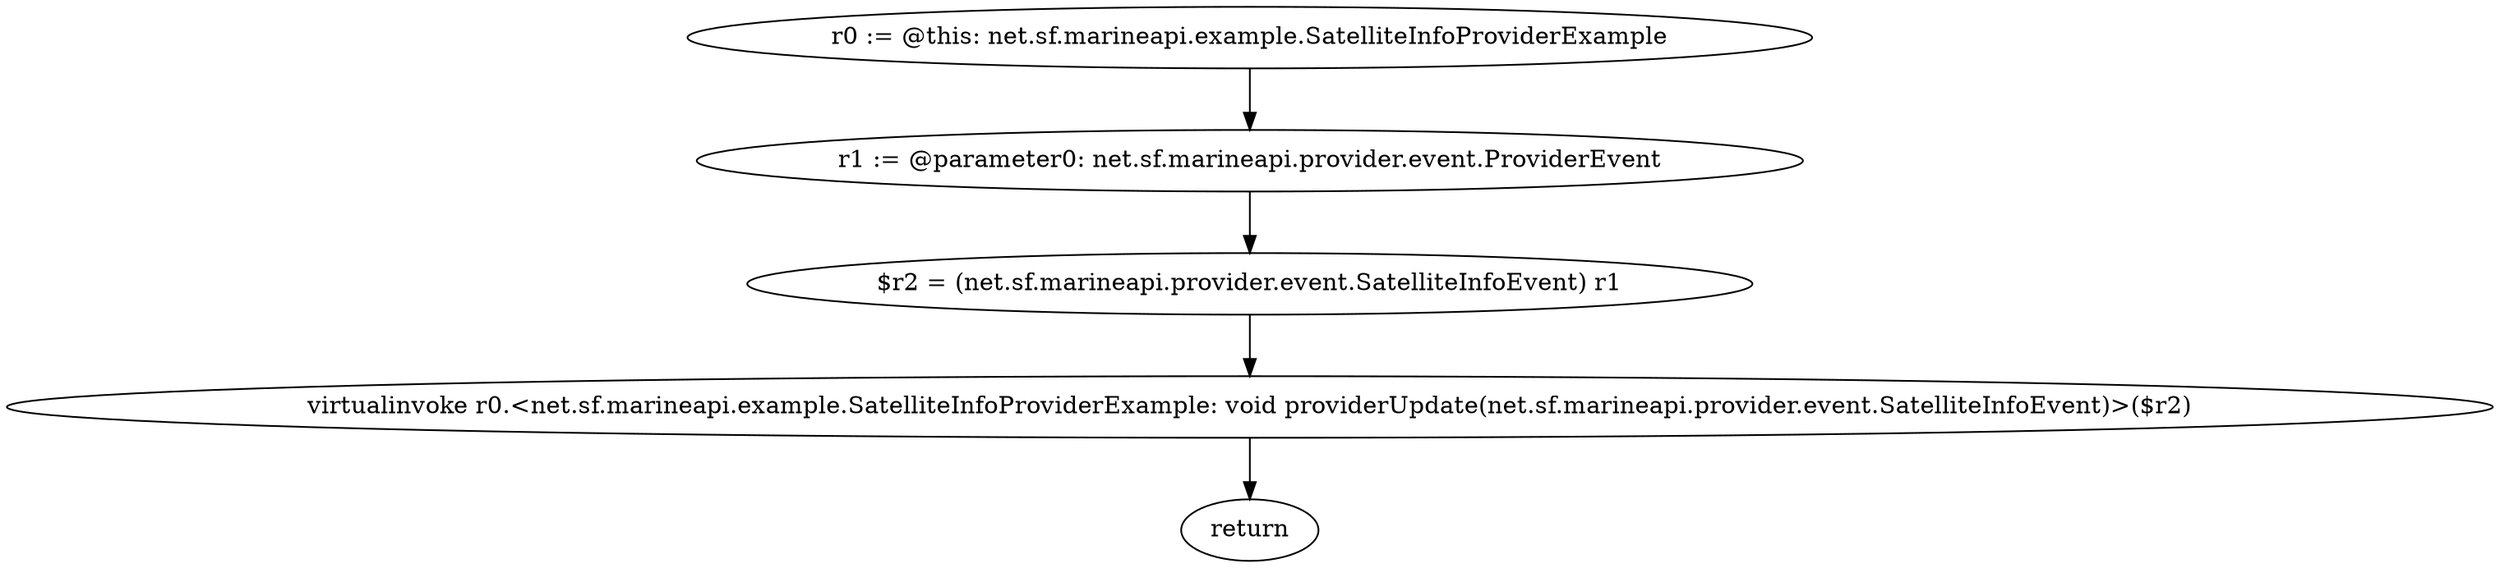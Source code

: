 digraph "unitGraph" {
    "r0 := @this: net.sf.marineapi.example.SatelliteInfoProviderExample"
    "r1 := @parameter0: net.sf.marineapi.provider.event.ProviderEvent"
    "$r2 = (net.sf.marineapi.provider.event.SatelliteInfoEvent) r1"
    "virtualinvoke r0.<net.sf.marineapi.example.SatelliteInfoProviderExample: void providerUpdate(net.sf.marineapi.provider.event.SatelliteInfoEvent)>($r2)"
    "return"
    "r0 := @this: net.sf.marineapi.example.SatelliteInfoProviderExample"->"r1 := @parameter0: net.sf.marineapi.provider.event.ProviderEvent";
    "r1 := @parameter0: net.sf.marineapi.provider.event.ProviderEvent"->"$r2 = (net.sf.marineapi.provider.event.SatelliteInfoEvent) r1";
    "$r2 = (net.sf.marineapi.provider.event.SatelliteInfoEvent) r1"->"virtualinvoke r0.<net.sf.marineapi.example.SatelliteInfoProviderExample: void providerUpdate(net.sf.marineapi.provider.event.SatelliteInfoEvent)>($r2)";
    "virtualinvoke r0.<net.sf.marineapi.example.SatelliteInfoProviderExample: void providerUpdate(net.sf.marineapi.provider.event.SatelliteInfoEvent)>($r2)"->"return";
}
